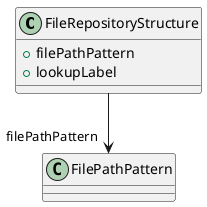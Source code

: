 @startuml
class FileRepositoryStructure {
+filePathPattern
+lookupLabel

}
FileRepositoryStructure -d-> "filePathPattern" FilePathPattern

@enduml